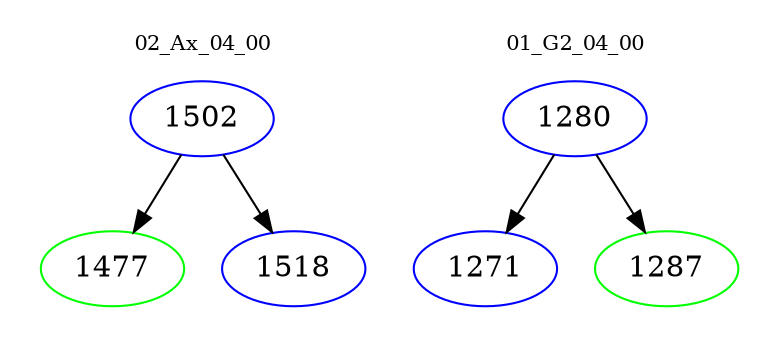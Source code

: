 digraph{
subgraph cluster_0 {
color = white
label = "02_Ax_04_00";
fontsize=10;
T0_1502 [label="1502", color="blue"]
T0_1502 -> T0_1477 [color="black"]
T0_1477 [label="1477", color="green"]
T0_1502 -> T0_1518 [color="black"]
T0_1518 [label="1518", color="blue"]
}
subgraph cluster_1 {
color = white
label = "01_G2_04_00";
fontsize=10;
T1_1280 [label="1280", color="blue"]
T1_1280 -> T1_1271 [color="black"]
T1_1271 [label="1271", color="blue"]
T1_1280 -> T1_1287 [color="black"]
T1_1287 [label="1287", color="green"]
}
}
